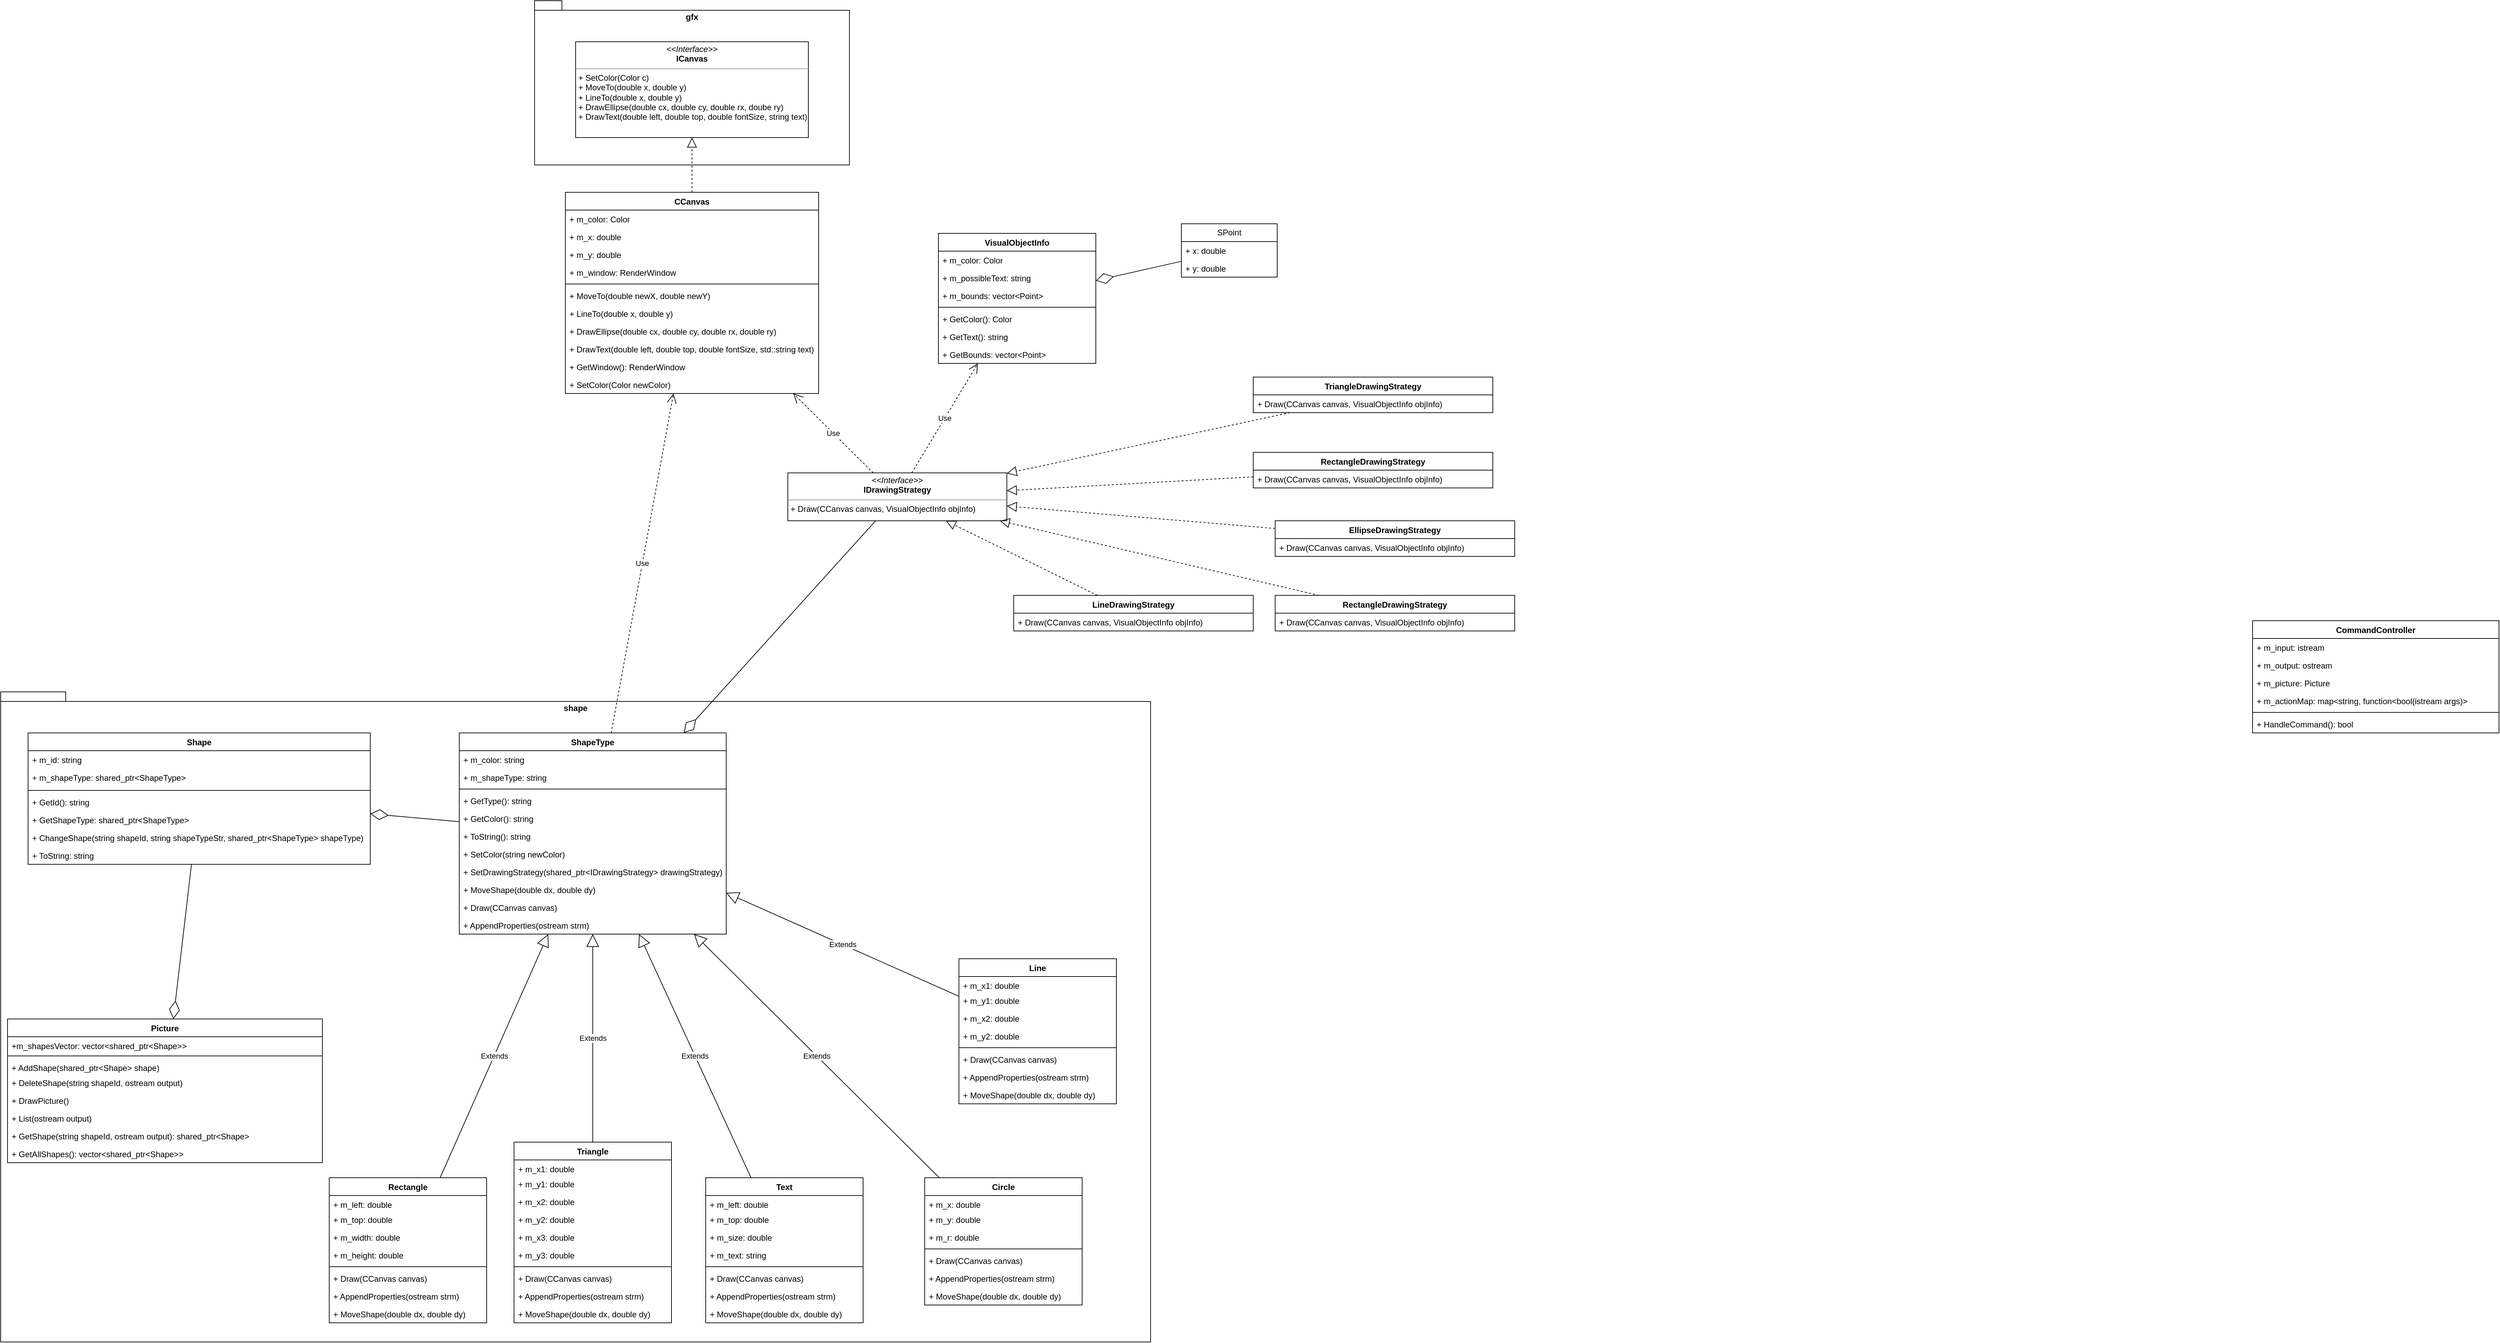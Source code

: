 <mxfile version="22.0.4" type="device">
  <diagram name="Страница — 1" id="nJPeMRBX9m33vV_Kvsoa">
    <mxGraphModel dx="1750" dy="2059" grid="1" gridSize="10" guides="1" tooltips="1" connect="1" arrows="1" fold="1" page="1" pageScale="1" pageWidth="827" pageHeight="1169" math="0" shadow="0">
      <root>
        <mxCell id="0" />
        <mxCell id="1" parent="0" />
        <mxCell id="MxC2BdAEAgkzhx6BI11L-1" value="&lt;div style=&quot;line-height: 120%;&quot;&gt;&lt;span style=&quot;background-color: initial;&quot;&gt;&lt;font style=&quot;font-size: 12px;&quot;&gt;shape&lt;/font&gt;&lt;/span&gt;&lt;/div&gt;" style="shape=folder;fontStyle=1;spacingTop=10;tabWidth=40;tabHeight=14;tabPosition=left;html=1;whiteSpace=wrap;align=center;verticalAlign=top;" vertex="1" parent="1">
          <mxGeometry x="90" y="130" width="1680" height="950" as="geometry" />
        </mxCell>
        <mxCell id="MxC2BdAEAgkzhx6BI11L-2" value="Shape" style="swimlane;fontStyle=1;align=center;verticalAlign=top;childLayout=stackLayout;horizontal=1;startSize=26;horizontalStack=0;resizeParent=1;resizeParentMax=0;resizeLast=0;collapsible=1;marginBottom=0;whiteSpace=wrap;html=1;" vertex="1" parent="1">
          <mxGeometry x="130" y="190" width="500" height="192" as="geometry" />
        </mxCell>
        <mxCell id="MxC2BdAEAgkzhx6BI11L-3" value="+ m_id: string" style="text;strokeColor=none;fillColor=none;align=left;verticalAlign=top;spacingLeft=4;spacingRight=4;overflow=hidden;rotatable=0;points=[[0,0.5],[1,0.5]];portConstraint=eastwest;whiteSpace=wrap;html=1;" vertex="1" parent="MxC2BdAEAgkzhx6BI11L-2">
          <mxGeometry y="26" width="500" height="26" as="geometry" />
        </mxCell>
        <mxCell id="MxC2BdAEAgkzhx6BI11L-6" value="+ m_shapeType: shared_ptr&amp;lt;ShapeType&amp;gt;" style="text;strokeColor=none;fillColor=none;align=left;verticalAlign=top;spacingLeft=4;spacingRight=4;overflow=hidden;rotatable=0;points=[[0,0.5],[1,0.5]];portConstraint=eastwest;whiteSpace=wrap;html=1;" vertex="1" parent="MxC2BdAEAgkzhx6BI11L-2">
          <mxGeometry y="52" width="500" height="28" as="geometry" />
        </mxCell>
        <mxCell id="MxC2BdAEAgkzhx6BI11L-4" value="" style="line;strokeWidth=1;fillColor=none;align=left;verticalAlign=middle;spacingTop=-1;spacingLeft=3;spacingRight=3;rotatable=0;labelPosition=right;points=[];portConstraint=eastwest;strokeColor=inherit;" vertex="1" parent="MxC2BdAEAgkzhx6BI11L-2">
          <mxGeometry y="80" width="500" height="8" as="geometry" />
        </mxCell>
        <mxCell id="MxC2BdAEAgkzhx6BI11L-5" value="+ GetId(): string" style="text;strokeColor=none;fillColor=none;align=left;verticalAlign=top;spacingLeft=4;spacingRight=4;overflow=hidden;rotatable=0;points=[[0,0.5],[1,0.5]];portConstraint=eastwest;whiteSpace=wrap;html=1;" vertex="1" parent="MxC2BdAEAgkzhx6BI11L-2">
          <mxGeometry y="88" width="500" height="26" as="geometry" />
        </mxCell>
        <mxCell id="MxC2BdAEAgkzhx6BI11L-10" value="+ GetShapeType: shared_ptr&amp;lt;ShapeType&amp;gt;" style="text;strokeColor=none;fillColor=none;align=left;verticalAlign=top;spacingLeft=4;spacingRight=4;overflow=hidden;rotatable=0;points=[[0,0.5],[1,0.5]];portConstraint=eastwest;whiteSpace=wrap;html=1;" vertex="1" parent="MxC2BdAEAgkzhx6BI11L-2">
          <mxGeometry y="114" width="500" height="26" as="geometry" />
        </mxCell>
        <mxCell id="MxC2BdAEAgkzhx6BI11L-11" value="+ ChangeShape(string shapeId, string shapeTypeStr, shared_ptr&amp;lt;ShapeType&amp;gt; shapeType)" style="text;strokeColor=none;fillColor=none;align=left;verticalAlign=top;spacingLeft=4;spacingRight=4;overflow=hidden;rotatable=0;points=[[0,0.5],[1,0.5]];portConstraint=eastwest;whiteSpace=wrap;html=1;" vertex="1" parent="MxC2BdAEAgkzhx6BI11L-2">
          <mxGeometry y="140" width="500" height="26" as="geometry" />
        </mxCell>
        <mxCell id="MxC2BdAEAgkzhx6BI11L-9" value="+ ToString: string" style="text;strokeColor=none;fillColor=none;align=left;verticalAlign=top;spacingLeft=4;spacingRight=4;overflow=hidden;rotatable=0;points=[[0,0.5],[1,0.5]];portConstraint=eastwest;whiteSpace=wrap;html=1;" vertex="1" parent="MxC2BdAEAgkzhx6BI11L-2">
          <mxGeometry y="166" width="500" height="26" as="geometry" />
        </mxCell>
        <mxCell id="MxC2BdAEAgkzhx6BI11L-12" value="ShapeType" style="swimlane;fontStyle=1;align=center;verticalAlign=top;childLayout=stackLayout;horizontal=1;startSize=26;horizontalStack=0;resizeParent=1;resizeParentMax=0;resizeLast=0;collapsible=1;marginBottom=0;whiteSpace=wrap;html=1;" vertex="1" parent="1">
          <mxGeometry x="760" y="190" width="390" height="294" as="geometry" />
        </mxCell>
        <mxCell id="MxC2BdAEAgkzhx6BI11L-13" value="+ m_color: string" style="text;strokeColor=none;fillColor=none;align=left;verticalAlign=top;spacingLeft=4;spacingRight=4;overflow=hidden;rotatable=0;points=[[0,0.5],[1,0.5]];portConstraint=eastwest;whiteSpace=wrap;html=1;" vertex="1" parent="MxC2BdAEAgkzhx6BI11L-12">
          <mxGeometry y="26" width="390" height="26" as="geometry" />
        </mxCell>
        <mxCell id="MxC2BdAEAgkzhx6BI11L-16" value="+ m_shapeType: string" style="text;strokeColor=none;fillColor=none;align=left;verticalAlign=top;spacingLeft=4;spacingRight=4;overflow=hidden;rotatable=0;points=[[0,0.5],[1,0.5]];portConstraint=eastwest;whiteSpace=wrap;html=1;" vertex="1" parent="MxC2BdAEAgkzhx6BI11L-12">
          <mxGeometry y="52" width="390" height="26" as="geometry" />
        </mxCell>
        <mxCell id="MxC2BdAEAgkzhx6BI11L-14" value="" style="line;strokeWidth=1;fillColor=none;align=left;verticalAlign=middle;spacingTop=-1;spacingLeft=3;spacingRight=3;rotatable=0;labelPosition=right;points=[];portConstraint=eastwest;strokeColor=inherit;" vertex="1" parent="MxC2BdAEAgkzhx6BI11L-12">
          <mxGeometry y="78" width="390" height="8" as="geometry" />
        </mxCell>
        <mxCell id="MxC2BdAEAgkzhx6BI11L-15" value="+ GetType(): string" style="text;strokeColor=none;fillColor=none;align=left;verticalAlign=top;spacingLeft=4;spacingRight=4;overflow=hidden;rotatable=0;points=[[0,0.5],[1,0.5]];portConstraint=eastwest;whiteSpace=wrap;html=1;" vertex="1" parent="MxC2BdAEAgkzhx6BI11L-12">
          <mxGeometry y="86" width="390" height="26" as="geometry" />
        </mxCell>
        <mxCell id="MxC2BdAEAgkzhx6BI11L-17" value="+ GetColor(): string" style="text;strokeColor=none;fillColor=none;align=left;verticalAlign=top;spacingLeft=4;spacingRight=4;overflow=hidden;rotatable=0;points=[[0,0.5],[1,0.5]];portConstraint=eastwest;whiteSpace=wrap;html=1;" vertex="1" parent="MxC2BdAEAgkzhx6BI11L-12">
          <mxGeometry y="112" width="390" height="26" as="geometry" />
        </mxCell>
        <mxCell id="MxC2BdAEAgkzhx6BI11L-18" value="+ ToString(): string" style="text;strokeColor=none;fillColor=none;align=left;verticalAlign=top;spacingLeft=4;spacingRight=4;overflow=hidden;rotatable=0;points=[[0,0.5],[1,0.5]];portConstraint=eastwest;whiteSpace=wrap;html=1;" vertex="1" parent="MxC2BdAEAgkzhx6BI11L-12">
          <mxGeometry y="138" width="390" height="26" as="geometry" />
        </mxCell>
        <mxCell id="MxC2BdAEAgkzhx6BI11L-19" value="+ SetColor(string newColor)&amp;nbsp;" style="text;strokeColor=none;fillColor=none;align=left;verticalAlign=top;spacingLeft=4;spacingRight=4;overflow=hidden;rotatable=0;points=[[0,0.5],[1,0.5]];portConstraint=eastwest;whiteSpace=wrap;html=1;" vertex="1" parent="MxC2BdAEAgkzhx6BI11L-12">
          <mxGeometry y="164" width="390" height="26" as="geometry" />
        </mxCell>
        <mxCell id="MxC2BdAEAgkzhx6BI11L-20" value="+ SetDrawingStrategy(shared_ptr&amp;lt;IDrawingStrategy&amp;gt; drawingStrategy)" style="text;strokeColor=none;fillColor=none;align=left;verticalAlign=top;spacingLeft=4;spacingRight=4;overflow=hidden;rotatable=0;points=[[0,0.5],[1,0.5]];portConstraint=eastwest;whiteSpace=wrap;html=1;" vertex="1" parent="MxC2BdAEAgkzhx6BI11L-12">
          <mxGeometry y="190" width="390" height="26" as="geometry" />
        </mxCell>
        <mxCell id="MxC2BdAEAgkzhx6BI11L-21" value="+ MoveShape(double dx, double dy)" style="text;strokeColor=none;fillColor=none;align=left;verticalAlign=top;spacingLeft=4;spacingRight=4;overflow=hidden;rotatable=0;points=[[0,0.5],[1,0.5]];portConstraint=eastwest;whiteSpace=wrap;html=1;" vertex="1" parent="MxC2BdAEAgkzhx6BI11L-12">
          <mxGeometry y="216" width="390" height="26" as="geometry" />
        </mxCell>
        <mxCell id="MxC2BdAEAgkzhx6BI11L-23" value="+ Draw(СCanvas canvas)" style="text;strokeColor=none;fillColor=none;align=left;verticalAlign=top;spacingLeft=4;spacingRight=4;overflow=hidden;rotatable=0;points=[[0,0.5],[1,0.5]];portConstraint=eastwest;whiteSpace=wrap;html=1;" vertex="1" parent="MxC2BdAEAgkzhx6BI11L-12">
          <mxGeometry y="242" width="390" height="26" as="geometry" />
        </mxCell>
        <mxCell id="MxC2BdAEAgkzhx6BI11L-22" value="+ AppendProperties(ostream strm)" style="text;strokeColor=none;fillColor=none;align=left;verticalAlign=top;spacingLeft=4;spacingRight=4;overflow=hidden;rotatable=0;points=[[0,0.5],[1,0.5]];portConstraint=eastwest;whiteSpace=wrap;html=1;" vertex="1" parent="MxC2BdAEAgkzhx6BI11L-12">
          <mxGeometry y="268" width="390" height="26" as="geometry" />
        </mxCell>
        <mxCell id="MxC2BdAEAgkzhx6BI11L-24" value="&lt;p style=&quot;margin:0px;margin-top:4px;text-align:center;&quot;&gt;&lt;i&gt;&amp;lt;&amp;lt;Interface&amp;gt;&amp;gt;&lt;/i&gt;&lt;br&gt;&lt;b&gt;IDrawingStrategy&lt;/b&gt;&lt;/p&gt;&lt;hr size=&quot;1&quot;&gt;&lt;p style=&quot;margin:0px;margin-left:4px;&quot;&gt;+ Draw(CСanvas canvas, VisualObjectInfo objInfo)&amp;nbsp;&lt;/p&gt;" style="verticalAlign=top;align=left;overflow=fill;fontSize=12;fontFamily=Helvetica;html=1;whiteSpace=wrap;" vertex="1" parent="1">
          <mxGeometry x="1240" y="-190" width="320" height="70" as="geometry" />
        </mxCell>
        <mxCell id="MxC2BdAEAgkzhx6BI11L-25" value="VisualObjectInfo" style="swimlane;fontStyle=1;align=center;verticalAlign=top;childLayout=stackLayout;horizontal=1;startSize=26;horizontalStack=0;resizeParent=1;resizeParentMax=0;resizeLast=0;collapsible=1;marginBottom=0;whiteSpace=wrap;html=1;" vertex="1" parent="1">
          <mxGeometry x="1460" y="-540" width="230" height="190" as="geometry" />
        </mxCell>
        <mxCell id="MxC2BdAEAgkzhx6BI11L-26" value="+ m_color: Color" style="text;strokeColor=none;fillColor=none;align=left;verticalAlign=top;spacingLeft=4;spacingRight=4;overflow=hidden;rotatable=0;points=[[0,0.5],[1,0.5]];portConstraint=eastwest;whiteSpace=wrap;html=1;" vertex="1" parent="MxC2BdAEAgkzhx6BI11L-25">
          <mxGeometry y="26" width="230" height="26" as="geometry" />
        </mxCell>
        <mxCell id="MxC2BdAEAgkzhx6BI11L-29" value="+ m_possibleText: string" style="text;strokeColor=none;fillColor=none;align=left;verticalAlign=top;spacingLeft=4;spacingRight=4;overflow=hidden;rotatable=0;points=[[0,0.5],[1,0.5]];portConstraint=eastwest;whiteSpace=wrap;html=1;" vertex="1" parent="MxC2BdAEAgkzhx6BI11L-25">
          <mxGeometry y="52" width="230" height="26" as="geometry" />
        </mxCell>
        <mxCell id="MxC2BdAEAgkzhx6BI11L-31" value="+ m_bounds: vector&amp;lt;Point&amp;gt;" style="text;strokeColor=none;fillColor=none;align=left;verticalAlign=top;spacingLeft=4;spacingRight=4;overflow=hidden;rotatable=0;points=[[0,0.5],[1,0.5]];portConstraint=eastwest;whiteSpace=wrap;html=1;" vertex="1" parent="MxC2BdAEAgkzhx6BI11L-25">
          <mxGeometry y="78" width="230" height="26" as="geometry" />
        </mxCell>
        <mxCell id="MxC2BdAEAgkzhx6BI11L-27" value="" style="line;strokeWidth=1;fillColor=none;align=left;verticalAlign=middle;spacingTop=-1;spacingLeft=3;spacingRight=3;rotatable=0;labelPosition=right;points=[];portConstraint=eastwest;strokeColor=inherit;" vertex="1" parent="MxC2BdAEAgkzhx6BI11L-25">
          <mxGeometry y="104" width="230" height="8" as="geometry" />
        </mxCell>
        <mxCell id="MxC2BdAEAgkzhx6BI11L-28" value="+ GetColor(): Color" style="text;strokeColor=none;fillColor=none;align=left;verticalAlign=top;spacingLeft=4;spacingRight=4;overflow=hidden;rotatable=0;points=[[0,0.5],[1,0.5]];portConstraint=eastwest;whiteSpace=wrap;html=1;" vertex="1" parent="MxC2BdAEAgkzhx6BI11L-25">
          <mxGeometry y="112" width="230" height="26" as="geometry" />
        </mxCell>
        <mxCell id="MxC2BdAEAgkzhx6BI11L-32" value="+ GetText(): string" style="text;strokeColor=none;fillColor=none;align=left;verticalAlign=top;spacingLeft=4;spacingRight=4;overflow=hidden;rotatable=0;points=[[0,0.5],[1,0.5]];portConstraint=eastwest;whiteSpace=wrap;html=1;" vertex="1" parent="MxC2BdAEAgkzhx6BI11L-25">
          <mxGeometry y="138" width="230" height="26" as="geometry" />
        </mxCell>
        <mxCell id="MxC2BdAEAgkzhx6BI11L-30" value="+ GetBounds: vector&amp;lt;Point&amp;gt;" style="text;strokeColor=none;fillColor=none;align=left;verticalAlign=top;spacingLeft=4;spacingRight=4;overflow=hidden;rotatable=0;points=[[0,0.5],[1,0.5]];portConstraint=eastwest;whiteSpace=wrap;html=1;" vertex="1" parent="MxC2BdAEAgkzhx6BI11L-25">
          <mxGeometry y="164" width="230" height="26" as="geometry" />
        </mxCell>
        <mxCell id="MxC2BdAEAgkzhx6BI11L-33" value="SPoint" style="swimlane;fontStyle=0;childLayout=stackLayout;horizontal=1;startSize=26;fillColor=none;horizontalStack=0;resizeParent=1;resizeParentMax=0;resizeLast=0;collapsible=1;marginBottom=0;whiteSpace=wrap;html=1;" vertex="1" parent="1">
          <mxGeometry x="1815" y="-554" width="140" height="78" as="geometry" />
        </mxCell>
        <mxCell id="MxC2BdAEAgkzhx6BI11L-35" value="+ x: double" style="text;strokeColor=none;fillColor=none;align=left;verticalAlign=top;spacingLeft=4;spacingRight=4;overflow=hidden;rotatable=0;points=[[0,0.5],[1,0.5]];portConstraint=eastwest;whiteSpace=wrap;html=1;" vertex="1" parent="MxC2BdAEAgkzhx6BI11L-33">
          <mxGeometry y="26" width="140" height="26" as="geometry" />
        </mxCell>
        <mxCell id="MxC2BdAEAgkzhx6BI11L-36" value="+ y: double" style="text;strokeColor=none;fillColor=none;align=left;verticalAlign=top;spacingLeft=4;spacingRight=4;overflow=hidden;rotatable=0;points=[[0,0.5],[1,0.5]];portConstraint=eastwest;whiteSpace=wrap;html=1;" vertex="1" parent="MxC2BdAEAgkzhx6BI11L-33">
          <mxGeometry y="52" width="140" height="26" as="geometry" />
        </mxCell>
        <mxCell id="MxC2BdAEAgkzhx6BI11L-37" value="CommandController" style="swimlane;fontStyle=1;align=center;verticalAlign=top;childLayout=stackLayout;horizontal=1;startSize=26;horizontalStack=0;resizeParent=1;resizeParentMax=0;resizeLast=0;collapsible=1;marginBottom=0;whiteSpace=wrap;html=1;" vertex="1" parent="1">
          <mxGeometry x="3380" y="26" width="360" height="164" as="geometry" />
        </mxCell>
        <mxCell id="MxC2BdAEAgkzhx6BI11L-38" value="+ m_input: istream" style="text;strokeColor=none;fillColor=none;align=left;verticalAlign=top;spacingLeft=4;spacingRight=4;overflow=hidden;rotatable=0;points=[[0,0.5],[1,0.5]];portConstraint=eastwest;whiteSpace=wrap;html=1;" vertex="1" parent="MxC2BdAEAgkzhx6BI11L-37">
          <mxGeometry y="26" width="360" height="26" as="geometry" />
        </mxCell>
        <mxCell id="MxC2BdAEAgkzhx6BI11L-41" value="+ m_output: ostream" style="text;strokeColor=none;fillColor=none;align=left;verticalAlign=top;spacingLeft=4;spacingRight=4;overflow=hidden;rotatable=0;points=[[0,0.5],[1,0.5]];portConstraint=eastwest;whiteSpace=wrap;html=1;" vertex="1" parent="MxC2BdAEAgkzhx6BI11L-37">
          <mxGeometry y="52" width="360" height="26" as="geometry" />
        </mxCell>
        <mxCell id="MxC2BdAEAgkzhx6BI11L-42" value="+ m_picture: Picture" style="text;strokeColor=none;fillColor=none;align=left;verticalAlign=top;spacingLeft=4;spacingRight=4;overflow=hidden;rotatable=0;points=[[0,0.5],[1,0.5]];portConstraint=eastwest;whiteSpace=wrap;html=1;" vertex="1" parent="MxC2BdAEAgkzhx6BI11L-37">
          <mxGeometry y="78" width="360" height="26" as="geometry" />
        </mxCell>
        <mxCell id="MxC2BdAEAgkzhx6BI11L-43" value="+ m_actionMap: map&amp;lt;string, function&amp;lt;bool(istream args)&amp;gt;" style="text;strokeColor=none;fillColor=none;align=left;verticalAlign=top;spacingLeft=4;spacingRight=4;overflow=hidden;rotatable=0;points=[[0,0.5],[1,0.5]];portConstraint=eastwest;whiteSpace=wrap;html=1;" vertex="1" parent="MxC2BdAEAgkzhx6BI11L-37">
          <mxGeometry y="104" width="360" height="26" as="geometry" />
        </mxCell>
        <mxCell id="MxC2BdAEAgkzhx6BI11L-39" value="" style="line;strokeWidth=1;fillColor=none;align=left;verticalAlign=middle;spacingTop=-1;spacingLeft=3;spacingRight=3;rotatable=0;labelPosition=right;points=[];portConstraint=eastwest;strokeColor=inherit;" vertex="1" parent="MxC2BdAEAgkzhx6BI11L-37">
          <mxGeometry y="130" width="360" height="8" as="geometry" />
        </mxCell>
        <mxCell id="MxC2BdAEAgkzhx6BI11L-40" value="+ HandleCommand(): bool" style="text;strokeColor=none;fillColor=none;align=left;verticalAlign=top;spacingLeft=4;spacingRight=4;overflow=hidden;rotatable=0;points=[[0,0.5],[1,0.5]];portConstraint=eastwest;whiteSpace=wrap;html=1;" vertex="1" parent="MxC2BdAEAgkzhx6BI11L-37">
          <mxGeometry y="138" width="360" height="26" as="geometry" />
        </mxCell>
        <mxCell id="MxC2BdAEAgkzhx6BI11L-44" value="gfx" style="shape=folder;fontStyle=1;spacingTop=10;tabWidth=40;tabHeight=14;tabPosition=left;html=1;whiteSpace=wrap;verticalAlign=top;" vertex="1" parent="1">
          <mxGeometry x="870" y="-880" width="460" height="240" as="geometry" />
        </mxCell>
        <mxCell id="MxC2BdAEAgkzhx6BI11L-45" value="&lt;p style=&quot;margin:0px;margin-top:4px;text-align:center;&quot;&gt;&lt;i&gt;&amp;lt;&amp;lt;Interface&amp;gt;&amp;gt;&lt;/i&gt;&lt;br&gt;&lt;b&gt;ICanvas&lt;/b&gt;&lt;/p&gt;&lt;hr size=&quot;1&quot;&gt;&lt;p style=&quot;margin:0px;margin-left:4px;&quot;&gt;+ SetColor(Color c)&lt;br&gt;+ MoveTo(double x, double y)&lt;/p&gt;&lt;p style=&quot;margin:0px;margin-left:4px;&quot;&gt;+ LineTo(double x, double y)&lt;br&gt;&lt;/p&gt;&lt;p style=&quot;margin:0px;margin-left:4px;&quot;&gt;+ DrawEllipse(double cx, double cy, double rx, doube ry)&lt;/p&gt;&lt;p style=&quot;margin:0px;margin-left:4px;&quot;&gt;+ DrawText(double left, double top, double fontSize, string text)&lt;/p&gt;" style="verticalAlign=top;align=left;overflow=fill;fontSize=12;fontFamily=Helvetica;html=1;whiteSpace=wrap;" vertex="1" parent="1">
          <mxGeometry x="930" y="-820" width="340" height="140" as="geometry" />
        </mxCell>
        <mxCell id="MxC2BdAEAgkzhx6BI11L-50" value="CCanvas" style="swimlane;fontStyle=1;align=center;verticalAlign=top;childLayout=stackLayout;horizontal=1;startSize=26;horizontalStack=0;resizeParent=1;resizeParentMax=0;resizeLast=0;collapsible=1;marginBottom=0;whiteSpace=wrap;html=1;" vertex="1" parent="1">
          <mxGeometry x="915" y="-600" width="370" height="294" as="geometry" />
        </mxCell>
        <mxCell id="MxC2BdAEAgkzhx6BI11L-51" value="+ m_color: Color" style="text;strokeColor=none;fillColor=none;align=left;verticalAlign=top;spacingLeft=4;spacingRight=4;overflow=hidden;rotatable=0;points=[[0,0.5],[1,0.5]];portConstraint=eastwest;whiteSpace=wrap;html=1;" vertex="1" parent="MxC2BdAEAgkzhx6BI11L-50">
          <mxGeometry y="26" width="370" height="26" as="geometry" />
        </mxCell>
        <mxCell id="MxC2BdAEAgkzhx6BI11L-55" value="+ m_x: double" style="text;strokeColor=none;fillColor=none;align=left;verticalAlign=top;spacingLeft=4;spacingRight=4;overflow=hidden;rotatable=0;points=[[0,0.5],[1,0.5]];portConstraint=eastwest;whiteSpace=wrap;html=1;" vertex="1" parent="MxC2BdAEAgkzhx6BI11L-50">
          <mxGeometry y="52" width="370" height="26" as="geometry" />
        </mxCell>
        <mxCell id="MxC2BdAEAgkzhx6BI11L-54" value="+ m_y: double" style="text;strokeColor=none;fillColor=none;align=left;verticalAlign=top;spacingLeft=4;spacingRight=4;overflow=hidden;rotatable=0;points=[[0,0.5],[1,0.5]];portConstraint=eastwest;whiteSpace=wrap;html=1;" vertex="1" parent="MxC2BdAEAgkzhx6BI11L-50">
          <mxGeometry y="78" width="370" height="26" as="geometry" />
        </mxCell>
        <mxCell id="MxC2BdAEAgkzhx6BI11L-56" value="+ m_window: RenderWindow" style="text;strokeColor=none;fillColor=none;align=left;verticalAlign=top;spacingLeft=4;spacingRight=4;overflow=hidden;rotatable=0;points=[[0,0.5],[1,0.5]];portConstraint=eastwest;whiteSpace=wrap;html=1;" vertex="1" parent="MxC2BdAEAgkzhx6BI11L-50">
          <mxGeometry y="104" width="370" height="26" as="geometry" />
        </mxCell>
        <mxCell id="MxC2BdAEAgkzhx6BI11L-52" value="" style="line;strokeWidth=1;fillColor=none;align=left;verticalAlign=middle;spacingTop=-1;spacingLeft=3;spacingRight=3;rotatable=0;labelPosition=right;points=[];portConstraint=eastwest;strokeColor=inherit;" vertex="1" parent="MxC2BdAEAgkzhx6BI11L-50">
          <mxGeometry y="130" width="370" height="8" as="geometry" />
        </mxCell>
        <mxCell id="MxC2BdAEAgkzhx6BI11L-59" value="+ MoveTo(double newX, double newY)" style="text;strokeColor=none;fillColor=none;align=left;verticalAlign=top;spacingLeft=4;spacingRight=4;overflow=hidden;rotatable=0;points=[[0,0.5],[1,0.5]];portConstraint=eastwest;whiteSpace=wrap;html=1;" vertex="1" parent="MxC2BdAEAgkzhx6BI11L-50">
          <mxGeometry y="138" width="370" height="26" as="geometry" />
        </mxCell>
        <mxCell id="MxC2BdAEAgkzhx6BI11L-58" value="+ LineTo(double x, double y)" style="text;strokeColor=none;fillColor=none;align=left;verticalAlign=top;spacingLeft=4;spacingRight=4;overflow=hidden;rotatable=0;points=[[0,0.5],[1,0.5]];portConstraint=eastwest;whiteSpace=wrap;html=1;" vertex="1" parent="MxC2BdAEAgkzhx6BI11L-50">
          <mxGeometry y="164" width="370" height="26" as="geometry" />
        </mxCell>
        <mxCell id="MxC2BdAEAgkzhx6BI11L-62" value="+ DrawEllipse(double cx, double cy, double rx, double ry)" style="text;strokeColor=none;fillColor=none;align=left;verticalAlign=top;spacingLeft=4;spacingRight=4;overflow=hidden;rotatable=0;points=[[0,0.5],[1,0.5]];portConstraint=eastwest;whiteSpace=wrap;html=1;" vertex="1" parent="MxC2BdAEAgkzhx6BI11L-50">
          <mxGeometry y="190" width="370" height="26" as="geometry" />
        </mxCell>
        <mxCell id="MxC2BdAEAgkzhx6BI11L-60" value="+ DrawText(double left, double top, double fontSize, std::string text)" style="text;strokeColor=none;fillColor=none;align=left;verticalAlign=top;spacingLeft=4;spacingRight=4;overflow=hidden;rotatable=0;points=[[0,0.5],[1,0.5]];portConstraint=eastwest;whiteSpace=wrap;html=1;" vertex="1" parent="MxC2BdAEAgkzhx6BI11L-50">
          <mxGeometry y="216" width="370" height="26" as="geometry" />
        </mxCell>
        <mxCell id="MxC2BdAEAgkzhx6BI11L-63" value="+ GetWindow(): RenderWindow" style="text;strokeColor=none;fillColor=none;align=left;verticalAlign=top;spacingLeft=4;spacingRight=4;overflow=hidden;rotatable=0;points=[[0,0.5],[1,0.5]];portConstraint=eastwest;whiteSpace=wrap;html=1;" vertex="1" parent="MxC2BdAEAgkzhx6BI11L-50">
          <mxGeometry y="242" width="370" height="26" as="geometry" />
        </mxCell>
        <mxCell id="MxC2BdAEAgkzhx6BI11L-53" value="+ SetColor(Color newColor)" style="text;strokeColor=none;fillColor=none;align=left;verticalAlign=top;spacingLeft=4;spacingRight=4;overflow=hidden;rotatable=0;points=[[0,0.5],[1,0.5]];portConstraint=eastwest;whiteSpace=wrap;html=1;" vertex="1" parent="MxC2BdAEAgkzhx6BI11L-50">
          <mxGeometry y="268" width="370" height="26" as="geometry" />
        </mxCell>
        <mxCell id="MxC2BdAEAgkzhx6BI11L-64" value="" style="endArrow=block;dashed=1;endFill=0;endSize=12;html=1;rounded=0;" edge="1" parent="1" source="MxC2BdAEAgkzhx6BI11L-50" target="MxC2BdAEAgkzhx6BI11L-45">
          <mxGeometry width="160" relative="1" as="geometry">
            <mxPoint x="950" y="-350" as="sourcePoint" />
            <mxPoint x="1110" y="-350" as="targetPoint" />
          </mxGeometry>
        </mxCell>
        <mxCell id="MxC2BdAEAgkzhx6BI11L-65" value="Circle" style="swimlane;fontStyle=1;align=center;verticalAlign=top;childLayout=stackLayout;horizontal=1;startSize=26;horizontalStack=0;resizeParent=1;resizeParentMax=0;resizeLast=0;collapsible=1;marginBottom=0;whiteSpace=wrap;html=1;" vertex="1" parent="1">
          <mxGeometry x="1440" y="840" width="230" height="186" as="geometry" />
        </mxCell>
        <mxCell id="MxC2BdAEAgkzhx6BI11L-66" value="+ m_x: double" style="text;strokeColor=none;fillColor=none;align=left;verticalAlign=top;spacingLeft=4;spacingRight=4;overflow=hidden;rotatable=0;points=[[0,0.5],[1,0.5]];portConstraint=eastwest;whiteSpace=wrap;html=1;" vertex="1" parent="MxC2BdAEAgkzhx6BI11L-65">
          <mxGeometry y="26" width="230" height="22" as="geometry" />
        </mxCell>
        <mxCell id="MxC2BdAEAgkzhx6BI11L-69" value="+ m_y: double" style="text;strokeColor=none;fillColor=none;align=left;verticalAlign=top;spacingLeft=4;spacingRight=4;overflow=hidden;rotatable=0;points=[[0,0.5],[1,0.5]];portConstraint=eastwest;whiteSpace=wrap;html=1;" vertex="1" parent="MxC2BdAEAgkzhx6BI11L-65">
          <mxGeometry y="48" width="230" height="26" as="geometry" />
        </mxCell>
        <mxCell id="MxC2BdAEAgkzhx6BI11L-70" value="+ m_r: double" style="text;strokeColor=none;fillColor=none;align=left;verticalAlign=top;spacingLeft=4;spacingRight=4;overflow=hidden;rotatable=0;points=[[0,0.5],[1,0.5]];portConstraint=eastwest;whiteSpace=wrap;html=1;" vertex="1" parent="MxC2BdAEAgkzhx6BI11L-65">
          <mxGeometry y="74" width="230" height="26" as="geometry" />
        </mxCell>
        <mxCell id="MxC2BdAEAgkzhx6BI11L-67" value="" style="line;strokeWidth=1;fillColor=none;align=left;verticalAlign=middle;spacingTop=-1;spacingLeft=3;spacingRight=3;rotatable=0;labelPosition=right;points=[];portConstraint=eastwest;strokeColor=inherit;" vertex="1" parent="MxC2BdAEAgkzhx6BI11L-65">
          <mxGeometry y="100" width="230" height="8" as="geometry" />
        </mxCell>
        <mxCell id="MxC2BdAEAgkzhx6BI11L-71" value="+ Draw(CCanvas canvas)" style="text;strokeColor=none;fillColor=none;align=left;verticalAlign=top;spacingLeft=4;spacingRight=4;overflow=hidden;rotatable=0;points=[[0,0.5],[1,0.5]];portConstraint=eastwest;whiteSpace=wrap;html=1;" vertex="1" parent="MxC2BdAEAgkzhx6BI11L-65">
          <mxGeometry y="108" width="230" height="26" as="geometry" />
        </mxCell>
        <mxCell id="MxC2BdAEAgkzhx6BI11L-68" value="+ AppendProperties(ostream strm)" style="text;strokeColor=none;fillColor=none;align=left;verticalAlign=top;spacingLeft=4;spacingRight=4;overflow=hidden;rotatable=0;points=[[0,0.5],[1,0.5]];portConstraint=eastwest;whiteSpace=wrap;html=1;" vertex="1" parent="MxC2BdAEAgkzhx6BI11L-65">
          <mxGeometry y="134" width="230" height="26" as="geometry" />
        </mxCell>
        <mxCell id="MxC2BdAEAgkzhx6BI11L-72" value="+ MoveShape(double dx, double dy)" style="text;strokeColor=none;fillColor=none;align=left;verticalAlign=top;spacingLeft=4;spacingRight=4;overflow=hidden;rotatable=0;points=[[0,0.5],[1,0.5]];portConstraint=eastwest;whiteSpace=wrap;html=1;" vertex="1" parent="MxC2BdAEAgkzhx6BI11L-65">
          <mxGeometry y="160" width="230" height="26" as="geometry" />
        </mxCell>
        <mxCell id="MxC2BdAEAgkzhx6BI11L-73" value="Extends" style="endArrow=block;endSize=16;endFill=0;html=1;rounded=0;" edge="1" parent="1" source="MxC2BdAEAgkzhx6BI11L-65" target="MxC2BdAEAgkzhx6BI11L-12">
          <mxGeometry width="160" relative="1" as="geometry">
            <mxPoint x="650" y="640" as="sourcePoint" />
            <mxPoint x="810" y="640" as="targetPoint" />
          </mxGeometry>
        </mxCell>
        <mxCell id="MxC2BdAEAgkzhx6BI11L-78" value="EllipseDrawingStrategy" style="swimlane;fontStyle=1;align=center;verticalAlign=top;childLayout=stackLayout;horizontal=1;startSize=26;horizontalStack=0;resizeParent=1;resizeParentMax=0;resizeLast=0;collapsible=1;marginBottom=0;whiteSpace=wrap;html=1;" vertex="1" parent="1">
          <mxGeometry x="1952" y="-120" width="350" height="52" as="geometry" />
        </mxCell>
        <mxCell id="MxC2BdAEAgkzhx6BI11L-81" value="+ Draw(CCanvas canvas, VisualObjectInfo objInfo)" style="text;strokeColor=none;fillColor=none;align=left;verticalAlign=top;spacingLeft=4;spacingRight=4;overflow=hidden;rotatable=0;points=[[0,0.5],[1,0.5]];portConstraint=eastwest;whiteSpace=wrap;html=1;" vertex="1" parent="MxC2BdAEAgkzhx6BI11L-78">
          <mxGeometry y="26" width="350" height="26" as="geometry" />
        </mxCell>
        <mxCell id="MxC2BdAEAgkzhx6BI11L-82" value="" style="endArrow=block;dashed=1;endFill=0;endSize=12;html=1;rounded=0;" edge="1" parent="1" source="MxC2BdAEAgkzhx6BI11L-78" target="MxC2BdAEAgkzhx6BI11L-24">
          <mxGeometry width="160" relative="1" as="geometry">
            <mxPoint x="1390" y="-42" as="sourcePoint" />
            <mxPoint x="1550" y="-42" as="targetPoint" />
          </mxGeometry>
        </mxCell>
        <mxCell id="MxC2BdAEAgkzhx6BI11L-83" value="Line" style="swimlane;fontStyle=1;align=center;verticalAlign=top;childLayout=stackLayout;horizontal=1;startSize=26;horizontalStack=0;resizeParent=1;resizeParentMax=0;resizeLast=0;collapsible=1;marginBottom=0;whiteSpace=wrap;html=1;" vertex="1" parent="1">
          <mxGeometry x="1490" y="520" width="230" height="212" as="geometry" />
        </mxCell>
        <mxCell id="MxC2BdAEAgkzhx6BI11L-84" value="+ m_x1: double" style="text;strokeColor=none;fillColor=none;align=left;verticalAlign=top;spacingLeft=4;spacingRight=4;overflow=hidden;rotatable=0;points=[[0,0.5],[1,0.5]];portConstraint=eastwest;whiteSpace=wrap;html=1;" vertex="1" parent="MxC2BdAEAgkzhx6BI11L-83">
          <mxGeometry y="26" width="230" height="22" as="geometry" />
        </mxCell>
        <mxCell id="MxC2BdAEAgkzhx6BI11L-85" value="+ m_y1: double" style="text;strokeColor=none;fillColor=none;align=left;verticalAlign=top;spacingLeft=4;spacingRight=4;overflow=hidden;rotatable=0;points=[[0,0.5],[1,0.5]];portConstraint=eastwest;whiteSpace=wrap;html=1;" vertex="1" parent="MxC2BdAEAgkzhx6BI11L-83">
          <mxGeometry y="48" width="230" height="26" as="geometry" />
        </mxCell>
        <mxCell id="MxC2BdAEAgkzhx6BI11L-86" value="+ m_x2: double" style="text;strokeColor=none;fillColor=none;align=left;verticalAlign=top;spacingLeft=4;spacingRight=4;overflow=hidden;rotatable=0;points=[[0,0.5],[1,0.5]];portConstraint=eastwest;whiteSpace=wrap;html=1;" vertex="1" parent="MxC2BdAEAgkzhx6BI11L-83">
          <mxGeometry y="74" width="230" height="26" as="geometry" />
        </mxCell>
        <mxCell id="MxC2BdAEAgkzhx6BI11L-91" value="+ m_y2: double" style="text;strokeColor=none;fillColor=none;align=left;verticalAlign=top;spacingLeft=4;spacingRight=4;overflow=hidden;rotatable=0;points=[[0,0.5],[1,0.5]];portConstraint=eastwest;whiteSpace=wrap;html=1;" vertex="1" parent="MxC2BdAEAgkzhx6BI11L-83">
          <mxGeometry y="100" width="230" height="26" as="geometry" />
        </mxCell>
        <mxCell id="MxC2BdAEAgkzhx6BI11L-87" value="" style="line;strokeWidth=1;fillColor=none;align=left;verticalAlign=middle;spacingTop=-1;spacingLeft=3;spacingRight=3;rotatable=0;labelPosition=right;points=[];portConstraint=eastwest;strokeColor=inherit;" vertex="1" parent="MxC2BdAEAgkzhx6BI11L-83">
          <mxGeometry y="126" width="230" height="8" as="geometry" />
        </mxCell>
        <mxCell id="MxC2BdAEAgkzhx6BI11L-88" value="+ Draw(CCanvas canvas)" style="text;strokeColor=none;fillColor=none;align=left;verticalAlign=top;spacingLeft=4;spacingRight=4;overflow=hidden;rotatable=0;points=[[0,0.5],[1,0.5]];portConstraint=eastwest;whiteSpace=wrap;html=1;" vertex="1" parent="MxC2BdAEAgkzhx6BI11L-83">
          <mxGeometry y="134" width="230" height="26" as="geometry" />
        </mxCell>
        <mxCell id="MxC2BdAEAgkzhx6BI11L-89" value="+ AppendProperties(ostream strm)" style="text;strokeColor=none;fillColor=none;align=left;verticalAlign=top;spacingLeft=4;spacingRight=4;overflow=hidden;rotatable=0;points=[[0,0.5],[1,0.5]];portConstraint=eastwest;whiteSpace=wrap;html=1;" vertex="1" parent="MxC2BdAEAgkzhx6BI11L-83">
          <mxGeometry y="160" width="230" height="26" as="geometry" />
        </mxCell>
        <mxCell id="MxC2BdAEAgkzhx6BI11L-90" value="+ MoveShape(double dx, double dy)" style="text;strokeColor=none;fillColor=none;align=left;verticalAlign=top;spacingLeft=4;spacingRight=4;overflow=hidden;rotatable=0;points=[[0,0.5],[1,0.5]];portConstraint=eastwest;whiteSpace=wrap;html=1;" vertex="1" parent="MxC2BdAEAgkzhx6BI11L-83">
          <mxGeometry y="186" width="230" height="26" as="geometry" />
        </mxCell>
        <mxCell id="MxC2BdAEAgkzhx6BI11L-92" value="Extends" style="endArrow=block;endSize=16;endFill=0;html=1;rounded=0;" edge="1" parent="1" source="MxC2BdAEAgkzhx6BI11L-83" target="MxC2BdAEAgkzhx6BI11L-12">
          <mxGeometry width="160" relative="1" as="geometry">
            <mxPoint x="800" y="590" as="sourcePoint" />
            <mxPoint x="960" y="590" as="targetPoint" />
          </mxGeometry>
        </mxCell>
        <mxCell id="MxC2BdAEAgkzhx6BI11L-97" value="LineDrawingStrategy" style="swimlane;fontStyle=1;align=center;verticalAlign=top;childLayout=stackLayout;horizontal=1;startSize=26;horizontalStack=0;resizeParent=1;resizeParentMax=0;resizeLast=0;collapsible=1;marginBottom=0;whiteSpace=wrap;html=1;" vertex="1" parent="1">
          <mxGeometry x="1570" y="-11" width="350" height="52" as="geometry" />
        </mxCell>
        <mxCell id="MxC2BdAEAgkzhx6BI11L-98" value="+ Draw(CCanvas canvas, VisualObjectInfo objInfo)" style="text;strokeColor=none;fillColor=none;align=left;verticalAlign=top;spacingLeft=4;spacingRight=4;overflow=hidden;rotatable=0;points=[[0,0.5],[1,0.5]];portConstraint=eastwest;whiteSpace=wrap;html=1;" vertex="1" parent="MxC2BdAEAgkzhx6BI11L-97">
          <mxGeometry y="26" width="350" height="26" as="geometry" />
        </mxCell>
        <mxCell id="MxC2BdAEAgkzhx6BI11L-99" value="" style="endArrow=block;dashed=1;endFill=0;endSize=12;html=1;rounded=0;" edge="1" parent="1" source="MxC2BdAEAgkzhx6BI11L-97" target="MxC2BdAEAgkzhx6BI11L-24">
          <mxGeometry width="160" relative="1" as="geometry">
            <mxPoint x="1400" y="128" as="sourcePoint" />
            <mxPoint x="1560" y="128" as="targetPoint" />
          </mxGeometry>
        </mxCell>
        <mxCell id="MxC2BdAEAgkzhx6BI11L-100" value="Picture" style="swimlane;fontStyle=1;align=center;verticalAlign=top;childLayout=stackLayout;horizontal=1;startSize=26;horizontalStack=0;resizeParent=1;resizeParentMax=0;resizeLast=0;collapsible=1;marginBottom=0;whiteSpace=wrap;html=1;" vertex="1" parent="1">
          <mxGeometry x="100" y="608" width="460" height="210" as="geometry" />
        </mxCell>
        <mxCell id="MxC2BdAEAgkzhx6BI11L-101" value="+m_shapesVector: vector&amp;lt;shared_ptr&amp;lt;Shape&amp;gt;&amp;gt;&amp;nbsp;" style="text;strokeColor=none;fillColor=none;align=left;verticalAlign=top;spacingLeft=4;spacingRight=4;overflow=hidden;rotatable=0;points=[[0,0.5],[1,0.5]];portConstraint=eastwest;whiteSpace=wrap;html=1;" vertex="1" parent="MxC2BdAEAgkzhx6BI11L-100">
          <mxGeometry y="26" width="460" height="24" as="geometry" />
        </mxCell>
        <mxCell id="MxC2BdAEAgkzhx6BI11L-102" value="" style="line;strokeWidth=1;fillColor=none;align=left;verticalAlign=middle;spacingTop=-1;spacingLeft=3;spacingRight=3;rotatable=0;labelPosition=right;points=[];portConstraint=eastwest;strokeColor=inherit;" vertex="1" parent="MxC2BdAEAgkzhx6BI11L-100">
          <mxGeometry y="50" width="460" height="8" as="geometry" />
        </mxCell>
        <mxCell id="MxC2BdAEAgkzhx6BI11L-103" value="+ AddShape(shared_ptr&amp;lt;Shape&amp;gt; shape)" style="text;strokeColor=none;fillColor=none;align=left;verticalAlign=top;spacingLeft=4;spacingRight=4;overflow=hidden;rotatable=0;points=[[0,0.5],[1,0.5]];portConstraint=eastwest;whiteSpace=wrap;html=1;" vertex="1" parent="MxC2BdAEAgkzhx6BI11L-100">
          <mxGeometry y="58" width="460" height="22" as="geometry" />
        </mxCell>
        <mxCell id="MxC2BdAEAgkzhx6BI11L-104" value="+ DeleteShape(string shapeId, ostream output)" style="text;strokeColor=none;fillColor=none;align=left;verticalAlign=top;spacingLeft=4;spacingRight=4;overflow=hidden;rotatable=0;points=[[0,0.5],[1,0.5]];portConstraint=eastwest;whiteSpace=wrap;html=1;" vertex="1" parent="MxC2BdAEAgkzhx6BI11L-100">
          <mxGeometry y="80" width="460" height="26" as="geometry" />
        </mxCell>
        <mxCell id="MxC2BdAEAgkzhx6BI11L-105" value="+ DrawPicture()" style="text;strokeColor=none;fillColor=none;align=left;verticalAlign=top;spacingLeft=4;spacingRight=4;overflow=hidden;rotatable=0;points=[[0,0.5],[1,0.5]];portConstraint=eastwest;whiteSpace=wrap;html=1;" vertex="1" parent="MxC2BdAEAgkzhx6BI11L-100">
          <mxGeometry y="106" width="460" height="26" as="geometry" />
        </mxCell>
        <mxCell id="MxC2BdAEAgkzhx6BI11L-106" value="+ List(ostream output)" style="text;strokeColor=none;fillColor=none;align=left;verticalAlign=top;spacingLeft=4;spacingRight=4;overflow=hidden;rotatable=0;points=[[0,0.5],[1,0.5]];portConstraint=eastwest;whiteSpace=wrap;html=1;" vertex="1" parent="MxC2BdAEAgkzhx6BI11L-100">
          <mxGeometry y="132" width="460" height="26" as="geometry" />
        </mxCell>
        <mxCell id="MxC2BdAEAgkzhx6BI11L-108" value="+ GetShape(string shapeId, ostream output): shared_ptr&amp;lt;Shape&amp;gt;" style="text;strokeColor=none;fillColor=none;align=left;verticalAlign=top;spacingLeft=4;spacingRight=4;overflow=hidden;rotatable=0;points=[[0,0.5],[1,0.5]];portConstraint=eastwest;whiteSpace=wrap;html=1;" vertex="1" parent="MxC2BdAEAgkzhx6BI11L-100">
          <mxGeometry y="158" width="460" height="26" as="geometry" />
        </mxCell>
        <mxCell id="MxC2BdAEAgkzhx6BI11L-107" value="+ GetAllShapes(): vector&amp;lt;shared_ptr&amp;lt;Shape&amp;gt;&amp;gt;" style="text;strokeColor=none;fillColor=none;align=left;verticalAlign=top;spacingLeft=4;spacingRight=4;overflow=hidden;rotatable=0;points=[[0,0.5],[1,0.5]];portConstraint=eastwest;whiteSpace=wrap;html=1;" vertex="1" parent="MxC2BdAEAgkzhx6BI11L-100">
          <mxGeometry y="184" width="460" height="26" as="geometry" />
        </mxCell>
        <mxCell id="MxC2BdAEAgkzhx6BI11L-109" value="Rectangle" style="swimlane;fontStyle=1;align=center;verticalAlign=top;childLayout=stackLayout;horizontal=1;startSize=26;horizontalStack=0;resizeParent=1;resizeParentMax=0;resizeLast=0;collapsible=1;marginBottom=0;whiteSpace=wrap;html=1;" vertex="1" parent="1">
          <mxGeometry x="570" y="840" width="230" height="212" as="geometry" />
        </mxCell>
        <mxCell id="MxC2BdAEAgkzhx6BI11L-110" value="+ m_left: double" style="text;strokeColor=none;fillColor=none;align=left;verticalAlign=top;spacingLeft=4;spacingRight=4;overflow=hidden;rotatable=0;points=[[0,0.5],[1,0.5]];portConstraint=eastwest;whiteSpace=wrap;html=1;" vertex="1" parent="MxC2BdAEAgkzhx6BI11L-109">
          <mxGeometry y="26" width="230" height="22" as="geometry" />
        </mxCell>
        <mxCell id="MxC2BdAEAgkzhx6BI11L-111" value="+ m_top: double" style="text;strokeColor=none;fillColor=none;align=left;verticalAlign=top;spacingLeft=4;spacingRight=4;overflow=hidden;rotatable=0;points=[[0,0.5],[1,0.5]];portConstraint=eastwest;whiteSpace=wrap;html=1;" vertex="1" parent="MxC2BdAEAgkzhx6BI11L-109">
          <mxGeometry y="48" width="230" height="26" as="geometry" />
        </mxCell>
        <mxCell id="MxC2BdAEAgkzhx6BI11L-112" value="+ m_width: double" style="text;strokeColor=none;fillColor=none;align=left;verticalAlign=top;spacingLeft=4;spacingRight=4;overflow=hidden;rotatable=0;points=[[0,0.5],[1,0.5]];portConstraint=eastwest;whiteSpace=wrap;html=1;" vertex="1" parent="MxC2BdAEAgkzhx6BI11L-109">
          <mxGeometry y="74" width="230" height="26" as="geometry" />
        </mxCell>
        <mxCell id="MxC2BdAEAgkzhx6BI11L-113" value="+ m_height: double" style="text;strokeColor=none;fillColor=none;align=left;verticalAlign=top;spacingLeft=4;spacingRight=4;overflow=hidden;rotatable=0;points=[[0,0.5],[1,0.5]];portConstraint=eastwest;whiteSpace=wrap;html=1;" vertex="1" parent="MxC2BdAEAgkzhx6BI11L-109">
          <mxGeometry y="100" width="230" height="26" as="geometry" />
        </mxCell>
        <mxCell id="MxC2BdAEAgkzhx6BI11L-114" value="" style="line;strokeWidth=1;fillColor=none;align=left;verticalAlign=middle;spacingTop=-1;spacingLeft=3;spacingRight=3;rotatable=0;labelPosition=right;points=[];portConstraint=eastwest;strokeColor=inherit;" vertex="1" parent="MxC2BdAEAgkzhx6BI11L-109">
          <mxGeometry y="126" width="230" height="8" as="geometry" />
        </mxCell>
        <mxCell id="MxC2BdAEAgkzhx6BI11L-115" value="+ Draw(CCanvas canvas)" style="text;strokeColor=none;fillColor=none;align=left;verticalAlign=top;spacingLeft=4;spacingRight=4;overflow=hidden;rotatable=0;points=[[0,0.5],[1,0.5]];portConstraint=eastwest;whiteSpace=wrap;html=1;" vertex="1" parent="MxC2BdAEAgkzhx6BI11L-109">
          <mxGeometry y="134" width="230" height="26" as="geometry" />
        </mxCell>
        <mxCell id="MxC2BdAEAgkzhx6BI11L-116" value="+ AppendProperties(ostream strm)" style="text;strokeColor=none;fillColor=none;align=left;verticalAlign=top;spacingLeft=4;spacingRight=4;overflow=hidden;rotatable=0;points=[[0,0.5],[1,0.5]];portConstraint=eastwest;whiteSpace=wrap;html=1;" vertex="1" parent="MxC2BdAEAgkzhx6BI11L-109">
          <mxGeometry y="160" width="230" height="26" as="geometry" />
        </mxCell>
        <mxCell id="MxC2BdAEAgkzhx6BI11L-117" value="+ MoveShape(double dx, double dy)" style="text;strokeColor=none;fillColor=none;align=left;verticalAlign=top;spacingLeft=4;spacingRight=4;overflow=hidden;rotatable=0;points=[[0,0.5],[1,0.5]];portConstraint=eastwest;whiteSpace=wrap;html=1;" vertex="1" parent="MxC2BdAEAgkzhx6BI11L-109">
          <mxGeometry y="186" width="230" height="26" as="geometry" />
        </mxCell>
        <mxCell id="MxC2BdAEAgkzhx6BI11L-118" value="Extends" style="endArrow=block;endSize=16;endFill=0;html=1;rounded=0;" edge="1" parent="1" source="MxC2BdAEAgkzhx6BI11L-109" target="MxC2BdAEAgkzhx6BI11L-12">
          <mxGeometry width="160" relative="1" as="geometry">
            <mxPoint x="980" y="570" as="sourcePoint" />
            <mxPoint x="1140" y="570" as="targetPoint" />
          </mxGeometry>
        </mxCell>
        <mxCell id="MxC2BdAEAgkzhx6BI11L-128" value="RectangleDrawingStrategy" style="swimlane;fontStyle=1;align=center;verticalAlign=top;childLayout=stackLayout;horizontal=1;startSize=26;horizontalStack=0;resizeParent=1;resizeParentMax=0;resizeLast=0;collapsible=1;marginBottom=0;whiteSpace=wrap;html=1;" vertex="1" parent="1">
          <mxGeometry x="1952" y="-11" width="350" height="52" as="geometry" />
        </mxCell>
        <mxCell id="MxC2BdAEAgkzhx6BI11L-129" value="+ Draw(CCanvas canvas, VisualObjectInfo objInfo)" style="text;strokeColor=none;fillColor=none;align=left;verticalAlign=top;spacingLeft=4;spacingRight=4;overflow=hidden;rotatable=0;points=[[0,0.5],[1,0.5]];portConstraint=eastwest;whiteSpace=wrap;html=1;" vertex="1" parent="MxC2BdAEAgkzhx6BI11L-128">
          <mxGeometry y="26" width="350" height="26" as="geometry" />
        </mxCell>
        <mxCell id="MxC2BdAEAgkzhx6BI11L-132" value="" style="endArrow=block;dashed=1;endFill=0;endSize=12;html=1;rounded=0;" edge="1" parent="1" source="MxC2BdAEAgkzhx6BI11L-128" target="MxC2BdAEAgkzhx6BI11L-24">
          <mxGeometry width="160" relative="1" as="geometry">
            <mxPoint x="1682" y="-92" as="sourcePoint" />
            <mxPoint x="1842" y="-92" as="targetPoint" />
          </mxGeometry>
        </mxCell>
        <mxCell id="MxC2BdAEAgkzhx6BI11L-133" value="Text" style="swimlane;fontStyle=1;align=center;verticalAlign=top;childLayout=stackLayout;horizontal=1;startSize=26;horizontalStack=0;resizeParent=1;resizeParentMax=0;resizeLast=0;collapsible=1;marginBottom=0;whiteSpace=wrap;html=1;" vertex="1" parent="1">
          <mxGeometry x="1120" y="840" width="230" height="212" as="geometry" />
        </mxCell>
        <mxCell id="MxC2BdAEAgkzhx6BI11L-134" value="+ m_left: double" style="text;strokeColor=none;fillColor=none;align=left;verticalAlign=top;spacingLeft=4;spacingRight=4;overflow=hidden;rotatable=0;points=[[0,0.5],[1,0.5]];portConstraint=eastwest;whiteSpace=wrap;html=1;" vertex="1" parent="MxC2BdAEAgkzhx6BI11L-133">
          <mxGeometry y="26" width="230" height="22" as="geometry" />
        </mxCell>
        <mxCell id="MxC2BdAEAgkzhx6BI11L-135" value="+ m_top: double" style="text;strokeColor=none;fillColor=none;align=left;verticalAlign=top;spacingLeft=4;spacingRight=4;overflow=hidden;rotatable=0;points=[[0,0.5],[1,0.5]];portConstraint=eastwest;whiteSpace=wrap;html=1;" vertex="1" parent="MxC2BdAEAgkzhx6BI11L-133">
          <mxGeometry y="48" width="230" height="26" as="geometry" />
        </mxCell>
        <mxCell id="MxC2BdAEAgkzhx6BI11L-136" value="+ m_size: double" style="text;strokeColor=none;fillColor=none;align=left;verticalAlign=top;spacingLeft=4;spacingRight=4;overflow=hidden;rotatable=0;points=[[0,0.5],[1,0.5]];portConstraint=eastwest;whiteSpace=wrap;html=1;" vertex="1" parent="MxC2BdAEAgkzhx6BI11L-133">
          <mxGeometry y="74" width="230" height="26" as="geometry" />
        </mxCell>
        <mxCell id="MxC2BdAEAgkzhx6BI11L-141" value="+ m_text: string" style="text;strokeColor=none;fillColor=none;align=left;verticalAlign=top;spacingLeft=4;spacingRight=4;overflow=hidden;rotatable=0;points=[[0,0.5],[1,0.5]];portConstraint=eastwest;whiteSpace=wrap;html=1;" vertex="1" parent="MxC2BdAEAgkzhx6BI11L-133">
          <mxGeometry y="100" width="230" height="26" as="geometry" />
        </mxCell>
        <mxCell id="MxC2BdAEAgkzhx6BI11L-137" value="" style="line;strokeWidth=1;fillColor=none;align=left;verticalAlign=middle;spacingTop=-1;spacingLeft=3;spacingRight=3;rotatable=0;labelPosition=right;points=[];portConstraint=eastwest;strokeColor=inherit;" vertex="1" parent="MxC2BdAEAgkzhx6BI11L-133">
          <mxGeometry y="126" width="230" height="8" as="geometry" />
        </mxCell>
        <mxCell id="MxC2BdAEAgkzhx6BI11L-138" value="+ Draw(CCanvas canvas)" style="text;strokeColor=none;fillColor=none;align=left;verticalAlign=top;spacingLeft=4;spacingRight=4;overflow=hidden;rotatable=0;points=[[0,0.5],[1,0.5]];portConstraint=eastwest;whiteSpace=wrap;html=1;" vertex="1" parent="MxC2BdAEAgkzhx6BI11L-133">
          <mxGeometry y="134" width="230" height="26" as="geometry" />
        </mxCell>
        <mxCell id="MxC2BdAEAgkzhx6BI11L-139" value="+ AppendProperties(ostream strm)" style="text;strokeColor=none;fillColor=none;align=left;verticalAlign=top;spacingLeft=4;spacingRight=4;overflow=hidden;rotatable=0;points=[[0,0.5],[1,0.5]];portConstraint=eastwest;whiteSpace=wrap;html=1;" vertex="1" parent="MxC2BdAEAgkzhx6BI11L-133">
          <mxGeometry y="160" width="230" height="26" as="geometry" />
        </mxCell>
        <mxCell id="MxC2BdAEAgkzhx6BI11L-140" value="+ MoveShape(double dx, double dy)" style="text;strokeColor=none;fillColor=none;align=left;verticalAlign=top;spacingLeft=4;spacingRight=4;overflow=hidden;rotatable=0;points=[[0,0.5],[1,0.5]];portConstraint=eastwest;whiteSpace=wrap;html=1;" vertex="1" parent="MxC2BdAEAgkzhx6BI11L-133">
          <mxGeometry y="186" width="230" height="26" as="geometry" />
        </mxCell>
        <mxCell id="MxC2BdAEAgkzhx6BI11L-142" value="Extends" style="endArrow=block;endSize=16;endFill=0;html=1;rounded=0;" edge="1" parent="1" source="MxC2BdAEAgkzhx6BI11L-133" target="MxC2BdAEAgkzhx6BI11L-12">
          <mxGeometry width="160" relative="1" as="geometry">
            <mxPoint x="1040" y="660" as="sourcePoint" />
            <mxPoint x="1200" y="660" as="targetPoint" />
          </mxGeometry>
        </mxCell>
        <mxCell id="MxC2BdAEAgkzhx6BI11L-143" value="RectangleDrawingStrategy" style="swimlane;fontStyle=1;align=center;verticalAlign=top;childLayout=stackLayout;horizontal=1;startSize=26;horizontalStack=0;resizeParent=1;resizeParentMax=0;resizeLast=0;collapsible=1;marginBottom=0;whiteSpace=wrap;html=1;" vertex="1" parent="1">
          <mxGeometry x="1920" y="-220" width="350" height="52" as="geometry" />
        </mxCell>
        <mxCell id="MxC2BdAEAgkzhx6BI11L-144" value="+ Draw(CCanvas canvas, VisualObjectInfo objInfo)" style="text;strokeColor=none;fillColor=none;align=left;verticalAlign=top;spacingLeft=4;spacingRight=4;overflow=hidden;rotatable=0;points=[[0,0.5],[1,0.5]];portConstraint=eastwest;whiteSpace=wrap;html=1;" vertex="1" parent="MxC2BdAEAgkzhx6BI11L-143">
          <mxGeometry y="26" width="350" height="26" as="geometry" />
        </mxCell>
        <mxCell id="MxC2BdAEAgkzhx6BI11L-145" value="" style="endArrow=block;dashed=1;endFill=0;endSize=12;html=1;rounded=0;" edge="1" parent="1" source="MxC2BdAEAgkzhx6BI11L-143" target="MxC2BdAEAgkzhx6BI11L-24">
          <mxGeometry width="160" relative="1" as="geometry">
            <mxPoint x="1852" y="-22" as="sourcePoint" />
            <mxPoint x="2012" y="-22" as="targetPoint" />
          </mxGeometry>
        </mxCell>
        <mxCell id="MxC2BdAEAgkzhx6BI11L-146" value="Triangle" style="swimlane;fontStyle=1;align=center;verticalAlign=top;childLayout=stackLayout;horizontal=1;startSize=26;horizontalStack=0;resizeParent=1;resizeParentMax=0;resizeLast=0;collapsible=1;marginBottom=0;whiteSpace=wrap;html=1;" vertex="1" parent="1">
          <mxGeometry x="840" y="788" width="230" height="264" as="geometry" />
        </mxCell>
        <mxCell id="MxC2BdAEAgkzhx6BI11L-147" value="+ m_x1: double" style="text;strokeColor=none;fillColor=none;align=left;verticalAlign=top;spacingLeft=4;spacingRight=4;overflow=hidden;rotatable=0;points=[[0,0.5],[1,0.5]];portConstraint=eastwest;whiteSpace=wrap;html=1;" vertex="1" parent="MxC2BdAEAgkzhx6BI11L-146">
          <mxGeometry y="26" width="230" height="22" as="geometry" />
        </mxCell>
        <mxCell id="MxC2BdAEAgkzhx6BI11L-148" value="+ m_y1: double" style="text;strokeColor=none;fillColor=none;align=left;verticalAlign=top;spacingLeft=4;spacingRight=4;overflow=hidden;rotatable=0;points=[[0,0.5],[1,0.5]];portConstraint=eastwest;whiteSpace=wrap;html=1;" vertex="1" parent="MxC2BdAEAgkzhx6BI11L-146">
          <mxGeometry y="48" width="230" height="26" as="geometry" />
        </mxCell>
        <mxCell id="MxC2BdAEAgkzhx6BI11L-149" value="+ m_x2: double" style="text;strokeColor=none;fillColor=none;align=left;verticalAlign=top;spacingLeft=4;spacingRight=4;overflow=hidden;rotatable=0;points=[[0,0.5],[1,0.5]];portConstraint=eastwest;whiteSpace=wrap;html=1;" vertex="1" parent="MxC2BdAEAgkzhx6BI11L-146">
          <mxGeometry y="74" width="230" height="26" as="geometry" />
        </mxCell>
        <mxCell id="MxC2BdAEAgkzhx6BI11L-150" value="+ m_y2: double" style="text;strokeColor=none;fillColor=none;align=left;verticalAlign=top;spacingLeft=4;spacingRight=4;overflow=hidden;rotatable=0;points=[[0,0.5],[1,0.5]];portConstraint=eastwest;whiteSpace=wrap;html=1;" vertex="1" parent="MxC2BdAEAgkzhx6BI11L-146">
          <mxGeometry y="100" width="230" height="26" as="geometry" />
        </mxCell>
        <mxCell id="MxC2BdAEAgkzhx6BI11L-155" value="+ m_x3: double" style="text;strokeColor=none;fillColor=none;align=left;verticalAlign=top;spacingLeft=4;spacingRight=4;overflow=hidden;rotatable=0;points=[[0,0.5],[1,0.5]];portConstraint=eastwest;whiteSpace=wrap;html=1;" vertex="1" parent="MxC2BdAEAgkzhx6BI11L-146">
          <mxGeometry y="126" width="230" height="26" as="geometry" />
        </mxCell>
        <mxCell id="MxC2BdAEAgkzhx6BI11L-156" value="+ m_y3: double" style="text;strokeColor=none;fillColor=none;align=left;verticalAlign=top;spacingLeft=4;spacingRight=4;overflow=hidden;rotatable=0;points=[[0,0.5],[1,0.5]];portConstraint=eastwest;whiteSpace=wrap;html=1;" vertex="1" parent="MxC2BdAEAgkzhx6BI11L-146">
          <mxGeometry y="152" width="230" height="26" as="geometry" />
        </mxCell>
        <mxCell id="MxC2BdAEAgkzhx6BI11L-151" value="" style="line;strokeWidth=1;fillColor=none;align=left;verticalAlign=middle;spacingTop=-1;spacingLeft=3;spacingRight=3;rotatable=0;labelPosition=right;points=[];portConstraint=eastwest;strokeColor=inherit;" vertex="1" parent="MxC2BdAEAgkzhx6BI11L-146">
          <mxGeometry y="178" width="230" height="8" as="geometry" />
        </mxCell>
        <mxCell id="MxC2BdAEAgkzhx6BI11L-152" value="+ Draw(CCanvas canvas)" style="text;strokeColor=none;fillColor=none;align=left;verticalAlign=top;spacingLeft=4;spacingRight=4;overflow=hidden;rotatable=0;points=[[0,0.5],[1,0.5]];portConstraint=eastwest;whiteSpace=wrap;html=1;" vertex="1" parent="MxC2BdAEAgkzhx6BI11L-146">
          <mxGeometry y="186" width="230" height="26" as="geometry" />
        </mxCell>
        <mxCell id="MxC2BdAEAgkzhx6BI11L-153" value="+ AppendProperties(ostream strm)" style="text;strokeColor=none;fillColor=none;align=left;verticalAlign=top;spacingLeft=4;spacingRight=4;overflow=hidden;rotatable=0;points=[[0,0.5],[1,0.5]];portConstraint=eastwest;whiteSpace=wrap;html=1;" vertex="1" parent="MxC2BdAEAgkzhx6BI11L-146">
          <mxGeometry y="212" width="230" height="26" as="geometry" />
        </mxCell>
        <mxCell id="MxC2BdAEAgkzhx6BI11L-154" value="+ MoveShape(double dx, double dy)" style="text;strokeColor=none;fillColor=none;align=left;verticalAlign=top;spacingLeft=4;spacingRight=4;overflow=hidden;rotatable=0;points=[[0,0.5],[1,0.5]];portConstraint=eastwest;whiteSpace=wrap;html=1;" vertex="1" parent="MxC2BdAEAgkzhx6BI11L-146">
          <mxGeometry y="238" width="230" height="26" as="geometry" />
        </mxCell>
        <mxCell id="MxC2BdAEAgkzhx6BI11L-157" value="Extends" style="endArrow=block;endSize=16;endFill=0;html=1;rounded=0;" edge="1" parent="1" source="MxC2BdAEAgkzhx6BI11L-146" target="MxC2BdAEAgkzhx6BI11L-12">
          <mxGeometry width="160" relative="1" as="geometry">
            <mxPoint x="1110" y="550" as="sourcePoint" />
            <mxPoint x="1270" y="550" as="targetPoint" />
          </mxGeometry>
        </mxCell>
        <mxCell id="MxC2BdAEAgkzhx6BI11L-158" value="TriangleDrawingStrategy" style="swimlane;fontStyle=1;align=center;verticalAlign=top;childLayout=stackLayout;horizontal=1;startSize=26;horizontalStack=0;resizeParent=1;resizeParentMax=0;resizeLast=0;collapsible=1;marginBottom=0;whiteSpace=wrap;html=1;" vertex="1" parent="1">
          <mxGeometry x="1920" y="-330" width="350" height="52" as="geometry" />
        </mxCell>
        <mxCell id="MxC2BdAEAgkzhx6BI11L-159" value="+ Draw(CCanvas canvas, VisualObjectInfo objInfo)" style="text;strokeColor=none;fillColor=none;align=left;verticalAlign=top;spacingLeft=4;spacingRight=4;overflow=hidden;rotatable=0;points=[[0,0.5],[1,0.5]];portConstraint=eastwest;whiteSpace=wrap;html=1;" vertex="1" parent="MxC2BdAEAgkzhx6BI11L-158">
          <mxGeometry y="26" width="350" height="26" as="geometry" />
        </mxCell>
        <mxCell id="MxC2BdAEAgkzhx6BI11L-160" value="" style="endArrow=block;dashed=1;endFill=0;endSize=12;html=1;rounded=0;" edge="1" parent="1" source="MxC2BdAEAgkzhx6BI11L-158" target="MxC2BdAEAgkzhx6BI11L-24">
          <mxGeometry width="160" relative="1" as="geometry">
            <mxPoint x="2090" y="-147.821" as="sourcePoint" />
            <mxPoint x="2132" y="-112" as="targetPoint" />
          </mxGeometry>
        </mxCell>
        <mxCell id="MxC2BdAEAgkzhx6BI11L-161" value="" style="endArrow=diamondThin;endFill=0;endSize=24;html=1;rounded=0;" edge="1" parent="1" source="MxC2BdAEAgkzhx6BI11L-12" target="MxC2BdAEAgkzhx6BI11L-2">
          <mxGeometry width="160" relative="1" as="geometry">
            <mxPoint x="450" y="410" as="sourcePoint" />
            <mxPoint x="610" y="410" as="targetPoint" />
          </mxGeometry>
        </mxCell>
        <mxCell id="MxC2BdAEAgkzhx6BI11L-163" value="Use" style="endArrow=open;endSize=12;dashed=1;html=1;rounded=0;" edge="1" parent="1" source="MxC2BdAEAgkzhx6BI11L-24" target="MxC2BdAEAgkzhx6BI11L-25">
          <mxGeometry width="160" relative="1" as="geometry">
            <mxPoint x="1770" y="430" as="sourcePoint" />
            <mxPoint x="1930" y="430" as="targetPoint" />
          </mxGeometry>
        </mxCell>
        <mxCell id="MxC2BdAEAgkzhx6BI11L-164" value="Use" style="endArrow=open;endSize=12;dashed=1;html=1;rounded=0;" edge="1" parent="1" source="MxC2BdAEAgkzhx6BI11L-24" target="MxC2BdAEAgkzhx6BI11L-50">
          <mxGeometry width="160" relative="1" as="geometry">
            <mxPoint x="1520" y="270" as="sourcePoint" />
            <mxPoint x="1680" y="270" as="targetPoint" />
          </mxGeometry>
        </mxCell>
        <mxCell id="MxC2BdAEAgkzhx6BI11L-165" value="" style="endArrow=diamondThin;endFill=0;endSize=24;html=1;rounded=0;" edge="1" parent="1" source="MxC2BdAEAgkzhx6BI11L-33" target="MxC2BdAEAgkzhx6BI11L-25">
          <mxGeometry width="160" relative="1" as="geometry">
            <mxPoint x="1570" y="-430" as="sourcePoint" />
            <mxPoint x="1730" y="-430" as="targetPoint" />
          </mxGeometry>
        </mxCell>
        <mxCell id="MxC2BdAEAgkzhx6BI11L-166" value="" style="endArrow=diamondThin;endFill=0;endSize=24;html=1;rounded=0;" edge="1" parent="1" source="MxC2BdAEAgkzhx6BI11L-2" target="MxC2BdAEAgkzhx6BI11L-100">
          <mxGeometry width="160" relative="1" as="geometry">
            <mxPoint x="450" y="680" as="sourcePoint" />
            <mxPoint x="610" y="680" as="targetPoint" />
          </mxGeometry>
        </mxCell>
        <mxCell id="MxC2BdAEAgkzhx6BI11L-172" value="" style="endArrow=diamondThin;endFill=0;endSize=24;html=1;rounded=0;" edge="1" parent="1" source="MxC2BdAEAgkzhx6BI11L-24" target="MxC2BdAEAgkzhx6BI11L-12">
          <mxGeometry width="160" relative="1" as="geometry">
            <mxPoint x="1490" y="1260" as="sourcePoint" />
            <mxPoint x="1650" y="1260" as="targetPoint" />
          </mxGeometry>
        </mxCell>
        <mxCell id="MxC2BdAEAgkzhx6BI11L-173" value="Use" style="endArrow=open;endSize=12;dashed=1;html=1;rounded=0;" edge="1" parent="1" source="MxC2BdAEAgkzhx6BI11L-12" target="MxC2BdAEAgkzhx6BI11L-50">
          <mxGeometry width="160" relative="1" as="geometry">
            <mxPoint x="1180" y="220" as="sourcePoint" />
            <mxPoint x="1340" y="220" as="targetPoint" />
          </mxGeometry>
        </mxCell>
      </root>
    </mxGraphModel>
  </diagram>
</mxfile>
